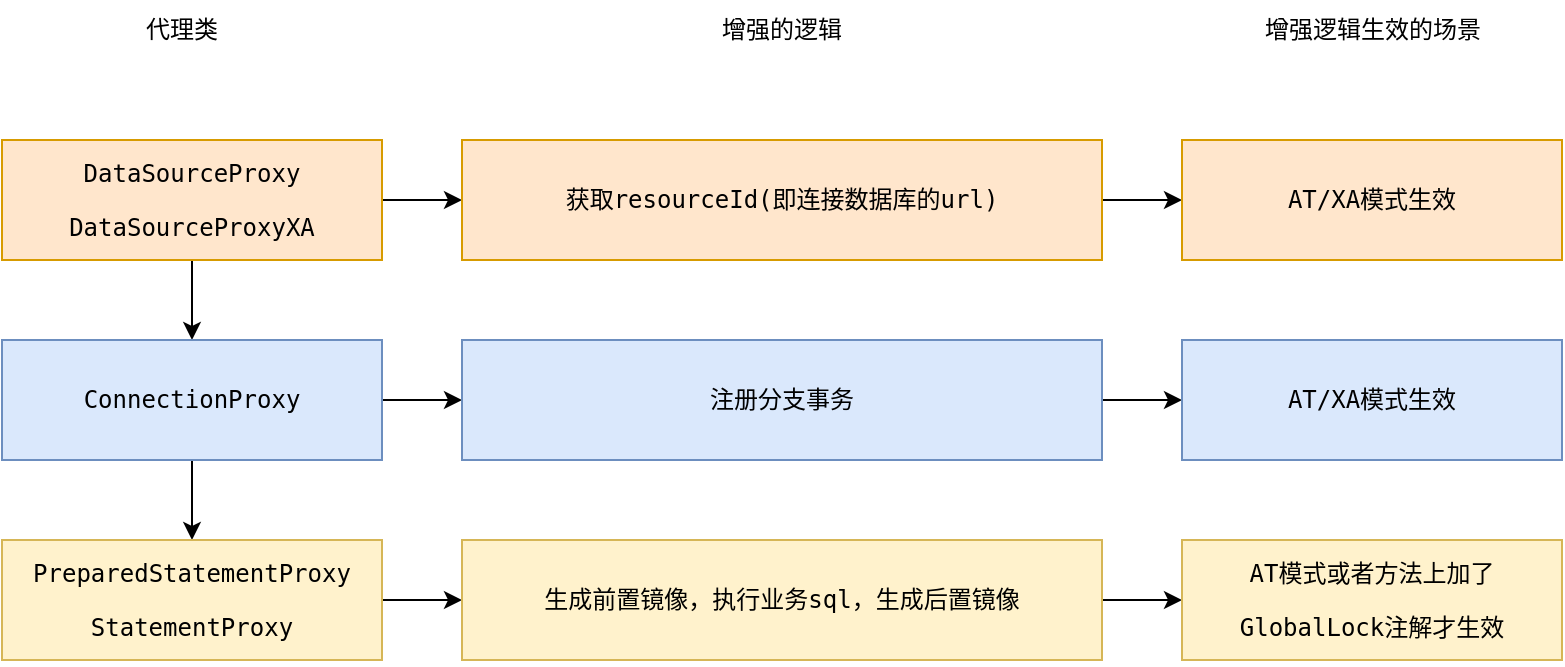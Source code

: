 <mxfile version="15.6.2" type="github">
  <diagram id="u3Zg2BsVUNNMz6V2RDVz" name="Page-1">
    <mxGraphModel dx="946" dy="537" grid="1" gridSize="10" guides="1" tooltips="1" connect="1" arrows="1" fold="1" page="1" pageScale="1" pageWidth="827" pageHeight="1169" math="0" shadow="0">
      <root>
        <mxCell id="0" />
        <mxCell id="1" parent="0" />
        <mxCell id="nhiX5PiLSv-n0odFnTZD-1" style="edgeStyle=orthogonalEdgeStyle;rounded=0;orthogonalLoop=1;jettySize=auto;html=1;exitX=0.5;exitY=1;exitDx=0;exitDy=0;entryX=0.5;entryY=0;entryDx=0;entryDy=0;" parent="1" source="diVe1SUPso8jmXrMDj8z-1" target="diVe1SUPso8jmXrMDj8z-3" edge="1">
          <mxGeometry relative="1" as="geometry" />
        </mxCell>
        <mxCell id="nhiX5PiLSv-n0odFnTZD-3" value="" style="edgeStyle=orthogonalEdgeStyle;rounded=0;orthogonalLoop=1;jettySize=auto;html=1;" parent="1" source="diVe1SUPso8jmXrMDj8z-1" target="diVe1SUPso8jmXrMDj8z-5" edge="1">
          <mxGeometry relative="1" as="geometry" />
        </mxCell>
        <mxCell id="diVe1SUPso8jmXrMDj8z-1" value="&lt;pre&gt;DataSourceProxy&lt;/pre&gt;&lt;pre&gt;&lt;pre&gt;DataSourceProxyXA&lt;/pre&gt;&lt;/pre&gt;" style="rounded=0;whiteSpace=wrap;html=1;fillColor=#ffe6cc;strokeColor=#d79b00;" parent="1" vertex="1">
          <mxGeometry x="130" y="410" width="190" height="60" as="geometry" />
        </mxCell>
        <mxCell id="nhiX5PiLSv-n0odFnTZD-2" style="edgeStyle=orthogonalEdgeStyle;rounded=0;orthogonalLoop=1;jettySize=auto;html=1;exitX=0.5;exitY=1;exitDx=0;exitDy=0;entryX=0.5;entryY=0;entryDx=0;entryDy=0;" parent="1" source="diVe1SUPso8jmXrMDj8z-3" target="diVe1SUPso8jmXrMDj8z-4" edge="1">
          <mxGeometry relative="1" as="geometry" />
        </mxCell>
        <mxCell id="nhiX5PiLSv-n0odFnTZD-4" value="" style="edgeStyle=orthogonalEdgeStyle;rounded=0;orthogonalLoop=1;jettySize=auto;html=1;" parent="1" source="diVe1SUPso8jmXrMDj8z-3" target="diVe1SUPso8jmXrMDj8z-6" edge="1">
          <mxGeometry relative="1" as="geometry" />
        </mxCell>
        <mxCell id="diVe1SUPso8jmXrMDj8z-3" value="&lt;pre&gt;&lt;pre&gt;ConnectionProxy&lt;/pre&gt;&lt;/pre&gt;" style="rounded=0;whiteSpace=wrap;html=1;fillColor=#dae8fc;strokeColor=#6c8ebf;" parent="1" vertex="1">
          <mxGeometry x="130" y="510" width="190" height="60" as="geometry" />
        </mxCell>
        <mxCell id="nhiX5PiLSv-n0odFnTZD-5" value="" style="edgeStyle=orthogonalEdgeStyle;rounded=0;orthogonalLoop=1;jettySize=auto;html=1;" parent="1" source="diVe1SUPso8jmXrMDj8z-4" target="diVe1SUPso8jmXrMDj8z-7" edge="1">
          <mxGeometry relative="1" as="geometry" />
        </mxCell>
        <mxCell id="diVe1SUPso8jmXrMDj8z-4" value="&lt;pre&gt;&lt;pre&gt;&lt;pre&gt;PreparedStatementProxy&lt;/pre&gt;&lt;pre&gt;&lt;pre&gt;StatementProxy&lt;/pre&gt;&lt;/pre&gt;&lt;/pre&gt;&lt;/pre&gt;" style="rounded=0;whiteSpace=wrap;html=1;fillColor=#fff2cc;strokeColor=#d6b656;" parent="1" vertex="1">
          <mxGeometry x="130" y="610" width="190" height="60" as="geometry" />
        </mxCell>
        <mxCell id="nhiX5PiLSv-n0odFnTZD-10" style="edgeStyle=orthogonalEdgeStyle;rounded=0;orthogonalLoop=1;jettySize=auto;html=1;exitX=1;exitY=0.5;exitDx=0;exitDy=0;entryX=0;entryY=0.5;entryDx=0;entryDy=0;" parent="1" source="diVe1SUPso8jmXrMDj8z-5" target="nhiX5PiLSv-n0odFnTZD-6" edge="1">
          <mxGeometry relative="1" as="geometry" />
        </mxCell>
        <mxCell id="diVe1SUPso8jmXrMDj8z-5" value="&lt;pre&gt;获取resourceId(即连接数据库的url)&lt;/pre&gt;" style="rounded=0;whiteSpace=wrap;html=1;fillColor=#ffe6cc;strokeColor=#d79b00;" parent="1" vertex="1">
          <mxGeometry x="360" y="410" width="320" height="60" as="geometry" />
        </mxCell>
        <mxCell id="nhiX5PiLSv-n0odFnTZD-11" value="" style="edgeStyle=orthogonalEdgeStyle;rounded=0;orthogonalLoop=1;jettySize=auto;html=1;" parent="1" source="diVe1SUPso8jmXrMDj8z-6" target="nhiX5PiLSv-n0odFnTZD-8" edge="1">
          <mxGeometry relative="1" as="geometry" />
        </mxCell>
        <mxCell id="diVe1SUPso8jmXrMDj8z-6" value="&lt;pre&gt;注册分支事务&lt;/pre&gt;" style="rounded=0;whiteSpace=wrap;html=1;fillColor=#dae8fc;strokeColor=#6c8ebf;" parent="1" vertex="1">
          <mxGeometry x="360" y="510" width="320" height="60" as="geometry" />
        </mxCell>
        <mxCell id="nhiX5PiLSv-n0odFnTZD-12" value="" style="edgeStyle=orthogonalEdgeStyle;rounded=0;orthogonalLoop=1;jettySize=auto;html=1;" parent="1" source="diVe1SUPso8jmXrMDj8z-7" target="nhiX5PiLSv-n0odFnTZD-9" edge="1">
          <mxGeometry relative="1" as="geometry" />
        </mxCell>
        <mxCell id="diVe1SUPso8jmXrMDj8z-7" value="&lt;pre&gt;&lt;pre&gt;&lt;pre&gt;生成前置镜像，执行业务sql，生成后置镜像&lt;/pre&gt;&lt;/pre&gt;&lt;/pre&gt;" style="rounded=0;whiteSpace=wrap;html=1;fillColor=#fff2cc;strokeColor=#d6b656;" parent="1" vertex="1">
          <mxGeometry x="360" y="610" width="320" height="60" as="geometry" />
        </mxCell>
        <mxCell id="nhiX5PiLSv-n0odFnTZD-6" value="&lt;pre&gt;AT/XA模式生效&lt;/pre&gt;" style="rounded=0;whiteSpace=wrap;html=1;fillColor=#ffe6cc;strokeColor=#d79b00;" parent="1" vertex="1">
          <mxGeometry x="720" y="410" width="190" height="60" as="geometry" />
        </mxCell>
        <mxCell id="nhiX5PiLSv-n0odFnTZD-8" value="&lt;pre&gt;&lt;pre&gt;AT/XA模式生效&lt;/pre&gt;&lt;/pre&gt;" style="rounded=0;whiteSpace=wrap;html=1;fillColor=#dae8fc;strokeColor=#6c8ebf;" parent="1" vertex="1">
          <mxGeometry x="720" y="510" width="190" height="60" as="geometry" />
        </mxCell>
        <mxCell id="nhiX5PiLSv-n0odFnTZD-9" value="&lt;pre&gt;&lt;pre&gt;&lt;pre&gt;AT模式或者方法上加了&lt;/pre&gt;&lt;pre&gt;&lt;pre&gt;GlobalLock注解才生效&lt;/pre&gt;&lt;/pre&gt;&lt;/pre&gt;&lt;/pre&gt;" style="rounded=0;whiteSpace=wrap;html=1;fillColor=#fff2cc;strokeColor=#d6b656;" parent="1" vertex="1">
          <mxGeometry x="720" y="610" width="190" height="60" as="geometry" />
        </mxCell>
        <mxCell id="nhiX5PiLSv-n0odFnTZD-13" value="代理类" style="text;html=1;strokeColor=none;fillColor=none;align=center;verticalAlign=middle;whiteSpace=wrap;rounded=0;" parent="1" vertex="1">
          <mxGeometry x="190" y="340" width="60" height="30" as="geometry" />
        </mxCell>
        <mxCell id="nhiX5PiLSv-n0odFnTZD-14" value="增强的逻辑" style="text;html=1;strokeColor=none;fillColor=none;align=center;verticalAlign=middle;whiteSpace=wrap;rounded=0;" parent="1" vertex="1">
          <mxGeometry x="480" y="340" width="80" height="30" as="geometry" />
        </mxCell>
        <mxCell id="nhiX5PiLSv-n0odFnTZD-15" value="增强逻辑生效的场景" style="text;html=1;strokeColor=none;fillColor=none;align=center;verticalAlign=middle;whiteSpace=wrap;rounded=0;" parent="1" vertex="1">
          <mxGeometry x="752.5" y="340" width="125" height="30" as="geometry" />
        </mxCell>
      </root>
    </mxGraphModel>
  </diagram>
</mxfile>
